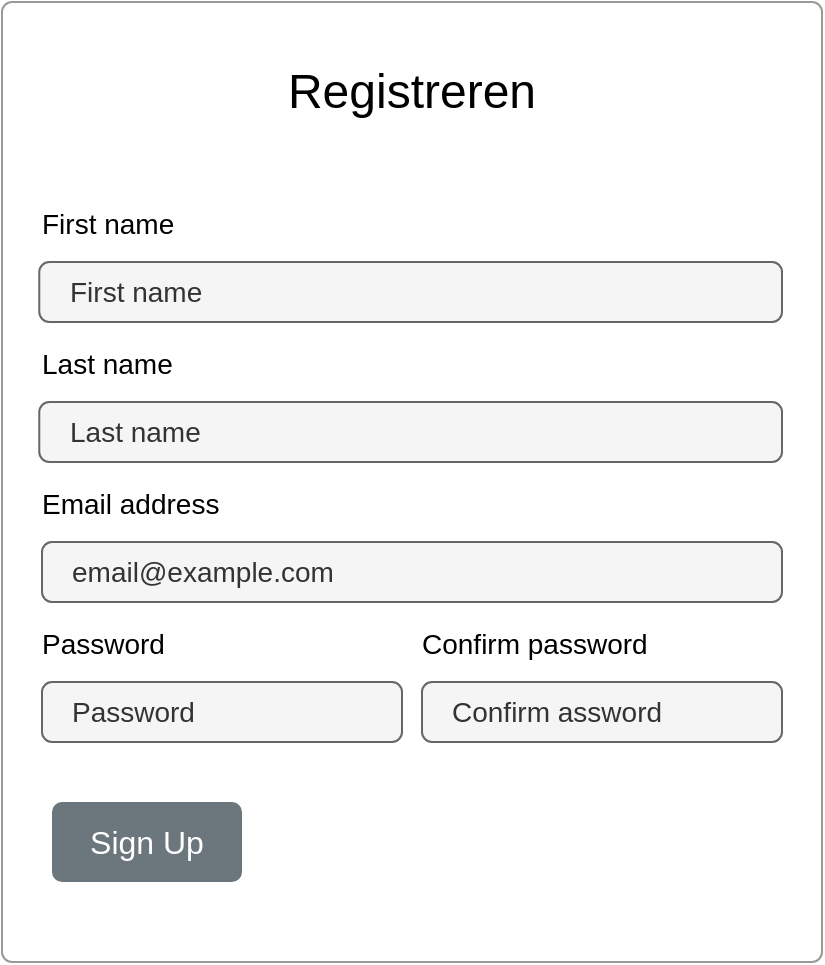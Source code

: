<mxfile version="15.4.1" type="github" pages="5">
  <diagram id="yf2nCXdOZgsfuE43VRPK" name="registreren">
    <mxGraphModel dx="1009" dy="626" grid="0" gridSize="10" guides="1" tooltips="1" connect="1" arrows="1" fold="1" page="1" pageScale="1" pageWidth="200" pageHeight="200" background="none" math="0" shadow="0">
      <root>
        <mxCell id="6iT8Z1Q4oTUnFoP1gFad-0" />
        <mxCell id="6iT8Z1Q4oTUnFoP1gFad-1" parent="6iT8Z1Q4oTUnFoP1gFad-0" />
        <mxCell id="6iT8Z1Q4oTUnFoP1gFad-70" value="" style="html=1;shadow=0;dashed=0;shape=mxgraph.bootstrap.rrect;rSize=5;fillColor=#ffffff;strokeColor=#999999;" parent="6iT8Z1Q4oTUnFoP1gFad-1" vertex="1">
          <mxGeometry x="295" y="60" width="410" height="480" as="geometry" />
        </mxCell>
        <mxCell id="6iT8Z1Q4oTUnFoP1gFad-71" value="Email address" style="fillColor=none;strokeColor=none;align=left;spacing=20;fontSize=14;" parent="6iT8Z1Q4oTUnFoP1gFad-70" vertex="1">
          <mxGeometry width="220" height="40" relative="1" as="geometry">
            <mxPoint y="230" as="offset" />
          </mxGeometry>
        </mxCell>
        <mxCell id="6iT8Z1Q4oTUnFoP1gFad-72" value="email@example.com" style="html=1;shadow=0;dashed=0;shape=mxgraph.bootstrap.rrect;rSize=5;fillColor=#f5f5f5;strokeColor=#666666;align=left;spacing=15;fontSize=14;fontColor=#333333;" parent="6iT8Z1Q4oTUnFoP1gFad-70" vertex="1">
          <mxGeometry width="370" height="30" relative="1" as="geometry">
            <mxPoint x="20" y="270" as="offset" />
          </mxGeometry>
        </mxCell>
        <mxCell id="6iT8Z1Q4oTUnFoP1gFad-73" value="Password" style="fillColor=none;strokeColor=none;align=left;spacing=20;fontSize=14;" parent="6iT8Z1Q4oTUnFoP1gFad-70" vertex="1">
          <mxGeometry width="220" height="40" relative="1" as="geometry">
            <mxPoint y="300" as="offset" />
          </mxGeometry>
        </mxCell>
        <mxCell id="6iT8Z1Q4oTUnFoP1gFad-74" value="Password" style="html=1;shadow=0;dashed=0;shape=mxgraph.bootstrap.rrect;rSize=5;fillColor=#f5f5f5;strokeColor=#666666;align=left;spacing=15;fontSize=14;fontColor=#333333;" parent="6iT8Z1Q4oTUnFoP1gFad-70" vertex="1">
          <mxGeometry width="180" height="30" relative="1" as="geometry">
            <mxPoint x="20" y="340" as="offset" />
          </mxGeometry>
        </mxCell>
        <mxCell id="6iT8Z1Q4oTUnFoP1gFad-79" value="First name" style="fillColor=none;strokeColor=none;align=left;spacing=20;fontSize=14;" parent="6iT8Z1Q4oTUnFoP1gFad-70" vertex="1">
          <mxGeometry y="90" width="410" height="40" as="geometry" />
        </mxCell>
        <mxCell id="6iT8Z1Q4oTUnFoP1gFad-80" value="First name" style="html=1;shadow=0;dashed=0;shape=mxgraph.bootstrap.rrect;rSize=5;fillColor=#f5f5f5;strokeColor=#666666;align=left;spacing=15;fontSize=14;fontColor=#333333;" parent="6iT8Z1Q4oTUnFoP1gFad-70" vertex="1">
          <mxGeometry x="18.64" y="130" width="371.36" height="30" as="geometry" />
        </mxCell>
        <mxCell id="6iT8Z1Q4oTUnFoP1gFad-81" value="Last name" style="fillColor=none;strokeColor=none;align=left;spacing=20;fontSize=14;" parent="6iT8Z1Q4oTUnFoP1gFad-70" vertex="1">
          <mxGeometry y="160" width="410" height="40" as="geometry" />
        </mxCell>
        <mxCell id="6iT8Z1Q4oTUnFoP1gFad-82" value="Last name" style="html=1;shadow=0;dashed=0;shape=mxgraph.bootstrap.rrect;rSize=5;fillColor=#f5f5f5;strokeColor=#666666;align=left;spacing=15;fontSize=14;fontColor=#333333;" parent="6iT8Z1Q4oTUnFoP1gFad-70" vertex="1">
          <mxGeometry x="18.64" y="200" width="371.36" height="30" as="geometry" />
        </mxCell>
        <mxCell id="6iT8Z1Q4oTUnFoP1gFad-96" value="Confirm password" style="fillColor=none;strokeColor=none;align=left;spacing=20;fontSize=14;" parent="6iT8Z1Q4oTUnFoP1gFad-70" vertex="1">
          <mxGeometry x="190" y="300" width="192.05" height="40" as="geometry" />
        </mxCell>
        <mxCell id="6iT8Z1Q4oTUnFoP1gFad-97" value="Confirm assword" style="html=1;shadow=0;dashed=0;shape=mxgraph.bootstrap.rrect;rSize=5;fillColor=#f5f5f5;strokeColor=#666666;align=left;spacing=15;fontSize=14;fontColor=#333333;" parent="6iT8Z1Q4oTUnFoP1gFad-70" vertex="1">
          <mxGeometry x="210" y="340" width="180" height="30" as="geometry" />
        </mxCell>
        <mxCell id="6iT8Z1Q4oTUnFoP1gFad-99" value="&lt;font style=&quot;font-size: 24px&quot;&gt;Registreren&lt;/font&gt;" style="text;html=1;strokeColor=none;fillColor=none;align=center;verticalAlign=middle;whiteSpace=wrap;rounded=0;" parent="6iT8Z1Q4oTUnFoP1gFad-70" vertex="1">
          <mxGeometry x="85" y="30" width="240" height="30" as="geometry" />
        </mxCell>
        <mxCell id="7eYXOLGoDQVvA2weS9_D-0" value="Sign Up" style="html=1;shadow=0;dashed=0;shape=mxgraph.bootstrap.rrect;rSize=5;strokeColor=none;strokeWidth=1;fillColor=#6C767D;fontColor=#FFFFFF;whiteSpace=wrap;align=center;verticalAlign=middle;spacingLeft=0;fontStyle=0;fontSize=16;spacing=5;" parent="6iT8Z1Q4oTUnFoP1gFad-70" vertex="1">
          <mxGeometry x="25" y="400" width="95" height="40" as="geometry" />
        </mxCell>
      </root>
    </mxGraphModel>
  </diagram>
  <diagram id="2X7Q7K5ZoZ5M9DGs3od9" name="De doelen">
    <mxGraphModel dx="1209" dy="626" grid="0" gridSize="10" guides="1" tooltips="1" connect="1" arrows="1" fold="1" page="1" pageScale="1" pageWidth="200" pageHeight="200" math="0" shadow="0">
      <root>
        <mxCell id="7KY76TpivMg1tHrAV7CA-0" />
        <mxCell id="7KY76TpivMg1tHrAV7CA-1" parent="7KY76TpivMg1tHrAV7CA-0" />
        <mxCell id="rmOdgR5SzK75k0D113VH-0" value="&lt;b&gt;&lt;font style=&quot;font-size: 20px&quot;&gt;De doel title&lt;/font&gt;&lt;/b&gt;&lt;br&gt;&lt;br&gt;&lt;b&gt;De doel omschrijving:&lt;/b&gt;&lt;br&gt;This is a wider card with supporting text below as a natural lead-in to additional content. This content is a little bit longer." style="html=1;shadow=0;dashed=0;shape=mxgraph.bootstrap.rrect;rSize=5;strokeColor=#DFDFDF;html=1;whiteSpace=wrap;fillColor=#ffffff;fontColor=#000000;verticalAlign=top;align=left;spacing=20;spacingBottom=0;fontSize=14;spacingTop=160;" parent="7KY76TpivMg1tHrAV7CA-1" vertex="1">
          <mxGeometry width="260" height="370" relative="1" as="geometry">
            <mxPoint x="80" y="190" as="offset" />
          </mxGeometry>
        </mxCell>
        <mxCell id="rmOdgR5SzK75k0D113VH-1" value="Image" style="html=1;shadow=0;dashed=0;shape=mxgraph.bootstrap.topButton;rSize=5;perimeter=none;whiteSpace=wrap;fillColor=#868E96;strokeColor=#DFDFDF;fontColor=#DEE2E6;resizeWidth=1;fontSize=18;" parent="rmOdgR5SzK75k0D113VH-0" vertex="1">
          <mxGeometry width="260" height="160" relative="1" as="geometry" />
        </mxCell>
        <mxCell id="rmOdgR5SzK75k0D113VH-17" value="Meer informatie" style="html=1;shadow=0;dashed=0;shape=mxgraph.bootstrap.rrect;rSize=5;strokeColor=none;strokeWidth=1;fillColor=#6C767D;fontColor=#FFFFFF;whiteSpace=wrap;align=center;verticalAlign=middle;spacingLeft=0;fontStyle=0;fontSize=16;spacing=5;" parent="rmOdgR5SzK75k0D113VH-0" vertex="1">
          <mxGeometry x="20" y="318" width="120" height="40" as="geometry" />
        </mxCell>
        <mxCell id="rmOdgR5SzK75k0D113VH-3" value="&lt;b&gt;&lt;font style=&quot;font-size: 20px&quot;&gt;De tweede doel title&lt;/font&gt;&lt;/b&gt;&lt;br&gt;&lt;br&gt;&lt;b&gt;De doel omschrijving:&lt;/b&gt;&lt;br&gt;&lt;span&gt;This is a wider card with supporting text below as a natural lead-in to additional content. This content is a little bit longer&lt;/span&gt;" style="html=1;shadow=0;dashed=0;shape=mxgraph.bootstrap.rrect;rSize=5;strokeColor=#DFDFDF;html=1;whiteSpace=wrap;fillColor=#ffffff;fontColor=#000000;verticalAlign=top;align=left;spacing=20;spacingBottom=0;fontSize=14;spacingTop=160;" parent="7KY76TpivMg1tHrAV7CA-1" vertex="1">
          <mxGeometry x="360" y="190" width="260" height="370" as="geometry" />
        </mxCell>
        <mxCell id="rmOdgR5SzK75k0D113VH-4" value="Image" style="html=1;shadow=0;dashed=0;shape=mxgraph.bootstrap.topButton;rSize=5;perimeter=none;whiteSpace=wrap;fillColor=#868E96;strokeColor=#DFDFDF;fontColor=#DEE2E6;resizeWidth=1;fontSize=18;" parent="rmOdgR5SzK75k0D113VH-3" vertex="1">
          <mxGeometry width="260" height="160" relative="1" as="geometry" />
        </mxCell>
        <mxCell id="rmOdgR5SzK75k0D113VH-19" value="Meer informatie" style="html=1;shadow=0;dashed=0;shape=mxgraph.bootstrap.rrect;rSize=5;strokeColor=none;strokeWidth=1;fillColor=#6C767D;fontColor=#FFFFFF;whiteSpace=wrap;align=center;verticalAlign=middle;spacingLeft=0;fontStyle=0;fontSize=16;spacing=5;" parent="rmOdgR5SzK75k0D113VH-3" vertex="1">
          <mxGeometry x="20" y="318" width="120" height="40" as="geometry" />
        </mxCell>
        <mxCell id="rmOdgR5SzK75k0D113VH-6" value="&lt;b&gt;&lt;font style=&quot;font-size: 20px&quot;&gt;De diede doel title&lt;/font&gt;&lt;/b&gt;&lt;br&gt;&lt;br&gt;&lt;b&gt;De doel omschrijving:&lt;/b&gt;&lt;br&gt;&lt;span&gt;This is a wider card with supporting text below as a natural lead-in to additional content. This content is a little bit longer&lt;/span&gt;" style="html=1;shadow=0;dashed=0;shape=mxgraph.bootstrap.rrect;rSize=5;strokeColor=#DFDFDF;html=1;whiteSpace=wrap;fillColor=#ffffff;fontColor=#000000;verticalAlign=top;align=left;spacing=20;spacingBottom=0;fontSize=14;spacingTop=160;" parent="7KY76TpivMg1tHrAV7CA-1" vertex="1">
          <mxGeometry x="640" y="190" width="260" height="370" as="geometry" />
        </mxCell>
        <mxCell id="rmOdgR5SzK75k0D113VH-7" value="Image" style="html=1;shadow=0;dashed=0;shape=mxgraph.bootstrap.topButton;rSize=5;perimeter=none;whiteSpace=wrap;fillColor=#868E96;strokeColor=#DFDFDF;fontColor=#DEE2E6;resizeWidth=1;fontSize=18;" parent="rmOdgR5SzK75k0D113VH-6" vertex="1">
          <mxGeometry width="260" height="160" relative="1" as="geometry" />
        </mxCell>
        <mxCell id="rmOdgR5SzK75k0D113VH-18" value="Meer informatie" style="html=1;shadow=0;dashed=0;shape=mxgraph.bootstrap.rrect;rSize=5;strokeColor=none;strokeWidth=1;fillColor=#6C767D;fontColor=#FFFFFF;whiteSpace=wrap;align=center;verticalAlign=middle;spacingLeft=0;fontStyle=0;fontSize=16;spacing=5;" parent="rmOdgR5SzK75k0D113VH-6" vertex="1">
          <mxGeometry x="20" y="318" width="120" height="40" as="geometry" />
        </mxCell>
        <mxCell id="rmOdgR5SzK75k0D113VH-12" value="&lt;blockquote style=&quot;margin: 0 0 0 40px ; border: none ; padding: 0px&quot;&gt;&lt;blockquote style=&quot;margin: 0 0 0 40px ; border: none ; padding: 0px&quot;&gt;&lt;blockquote style=&quot;margin: 0 0 0 40px ; border: none ; padding: 0px&quot;&gt;&lt;/blockquote&gt;&lt;/blockquote&gt;&lt;/blockquote&gt;&lt;blockquote style=&quot;margin: 0 0 0 40px ; border: none ; padding: 0px&quot;&gt;&lt;blockquote style=&quot;margin: 0 0 0 40px ; border: none ; padding: 0px&quot;&gt;&lt;blockquote style=&quot;margin: 0 0 0 40px ; border: none ; padding: 0px&quot;&gt;&lt;b&gt;&lt;font style=&quot;font-size: 20px&quot;&gt;De doel title&lt;/font&gt;&lt;/b&gt;&lt;/blockquote&gt;&lt;blockquote style=&quot;margin: 0 0 0 40px ; border: none ; padding: 0px&quot;&gt;&lt;b&gt;&lt;font style=&quot;font-size: 20px&quot;&gt;&lt;br&gt;&lt;/font&gt;&lt;/b&gt;&lt;/blockquote&gt;&lt;/blockquote&gt;&lt;/blockquote&gt;&lt;blockquote style=&quot;margin: 0 0 0 40px ; border: none ; padding: 0px&quot;&gt;&lt;blockquote style=&quot;margin: 0 0 0 40px ; border: none ; padding: 0px&quot;&gt;&lt;blockquote style=&quot;margin: 0 0 0 40px ; border: none ; padding: 0px&quot;&gt;This is a wider card with supporting text below as a natural lead-in to additional content. This content is a little bit longer.&lt;span&gt;This is a wider card with supporting text below as a natural lead-in to additional content. This content is a little bit longer&lt;/span&gt;&lt;/blockquote&gt;&lt;/blockquote&gt;&lt;/blockquote&gt;&lt;br&gt;&lt;blockquote style=&quot;margin: 0 0 0 40px ; border: none ; padding: 0px&quot;&gt;&lt;blockquote style=&quot;margin: 0 0 0 40px ; border: none ; padding: 0px&quot;&gt;&lt;blockquote style=&quot;margin: 0 0 0 40px ; border: none ; padding: 0px&quot;&gt;&lt;br&gt;&lt;/blockquote&gt;&lt;/blockquote&gt;&lt;/blockquote&gt;" style="html=1;shadow=0;dashed=0;shape=mxgraph.bootstrap.rrect;rSize=5;strokeColor=#DFDFDF;html=1;whiteSpace=wrap;fillColor=#ffffff;fontColor=#000000;verticalAlign=top;align=left;spacing=20;fontSize=14;spacingLeft=170;" parent="7KY76TpivMg1tHrAV7CA-1" vertex="1">
          <mxGeometry x="80" y="620" width="820" height="240" as="geometry" />
        </mxCell>
        <mxCell id="rmOdgR5SzK75k0D113VH-13" value="Image" style="html=1;shadow=0;dashed=0;shape=mxgraph.bootstrap.leftButton;rSize=5;perimeter=none;whiteSpace=wrap;fillColor=#868E96;strokeColor=#DFDFDF;fontColor=#DEE2E6;resizeWidth=1;fontSize=18;" parent="rmOdgR5SzK75k0D113VH-12" vertex="1">
          <mxGeometry width="260" height="240" relative="1" as="geometry" />
        </mxCell>
        <mxCell id="rmOdgR5SzK75k0D113VH-20" value="Doneren" style="html=1;shadow=0;dashed=0;shape=mxgraph.bootstrap.rrect;rSize=5;strokeColor=none;strokeWidth=1;fillColor=#6C767D;fontColor=#FFFFFF;whiteSpace=wrap;align=center;verticalAlign=middle;spacingLeft=0;fontStyle=0;fontSize=16;spacing=5;" parent="rmOdgR5SzK75k0D113VH-12" vertex="1">
          <mxGeometry x="310" y="170" width="120" height="40" as="geometry" />
        </mxCell>
        <mxCell id="rmOdgR5SzK75k0D113VH-16" value="" style="shape=callout;whiteSpace=wrap;html=1;perimeter=calloutPerimeter;fillColor=#868E96;direction=west;strokeWidth=0;" parent="7KY76TpivMg1tHrAV7CA-1" vertex="1">
          <mxGeometry x="80" y="590" width="120" height="30" as="geometry" />
        </mxCell>
        <mxCell id="nf3RJQExo9BMXeQiLyOZ-0" value="De doelen" style="text;html=1;strokeColor=none;fillColor=none;align=center;verticalAlign=middle;whiteSpace=wrap;fontSize=24;fontColor=#000000;fontStyle=1;" parent="7KY76TpivMg1tHrAV7CA-1" vertex="1">
          <mxGeometry x="290" y="80" width="390" height="30" as="geometry" />
        </mxCell>
      </root>
    </mxGraphModel>
  </diagram>
  <diagram id="uLbdRxttjFYDlWnbyqFi" name="Mijn Doel">
    <mxGraphModel dx="1209" dy="426" grid="0" gridSize="10" guides="1" tooltips="1" connect="1" arrows="1" fold="1" page="1" pageScale="1" pageWidth="200" pageHeight="200" math="0" shadow="0">
      <root>
        <mxCell id="SPWNS-7_nUfaJhEqZOsH-0" />
        <mxCell id="SPWNS-7_nUfaJhEqZOsH-1" parent="SPWNS-7_nUfaJhEqZOsH-0" />
        <mxCell id="g_YcIgxfXhsvRTzYAzAu-16" value="" style="whiteSpace=wrap;html=1;aspect=fixed;strokeWidth=1;" parent="SPWNS-7_nUfaJhEqZOsH-1" vertex="1">
          <mxGeometry x="69" y="280" width="861" height="861" as="geometry" />
        </mxCell>
        <mxCell id="NyiCyyQv2j1oU7FseQdg-0" value="&lt;font style=&quot;font-size: 24px&quot;&gt;Mijn Doel&lt;/font&gt;" style="text;html=1;strokeColor=#C7C7C7;fillColor=#f5f5f5;align=center;verticalAlign=middle;whiteSpace=wrap;fontColor=#333333;" parent="SPWNS-7_nUfaJhEqZOsH-1" vertex="1">
          <mxGeometry x="70" y="280" width="860" height="70" as="geometry" />
        </mxCell>
        <mxCell id="fWUvCjiDwDWlEO_WtKzM-0" value="Doel deze maand" style="text;html=1;strokeColor=none;fillColor=none;align=center;verticalAlign=middle;whiteSpace=wrap;rounded=0;fontSize=20;fontColor=#B3B3B3;" parent="SPWNS-7_nUfaJhEqZOsH-1" vertex="1">
          <mxGeometry x="200" y="675" width="175" height="30" as="geometry" />
        </mxCell>
        <mxCell id="u_agPC3L7lDDyvOewHii-0" value="&lt;span style=&quot;color: rgb(32 , 33 , 36) ; font-family: &amp;#34;google sans&amp;#34; , &amp;#34;arial&amp;#34; , sans-serif ; background-color: rgb(255 , 255 , 255)&quot;&gt;&lt;font style=&quot;font-size: 22px&quot;&gt;€&lt;/font&gt;&lt;/span&gt;" style="rounded=1;whiteSpace=wrap;html=1;fontSize=24;fontColor=#000000;strokeColor=#C7C7C7;strokeWidth=1;fillColor=#FAFAFA;align=center;" parent="SPWNS-7_nUfaJhEqZOsH-1" vertex="1">
          <mxGeometry x="500" y="675" width="90" height="30" as="geometry" />
        </mxCell>
        <mxCell id="u_agPC3L7lDDyvOewHii-1" value="&lt;font style=&quot;font-size: 19px&quot;&gt;Eerste doel procentage&lt;/font&gt;" style="text;html=1;strokeColor=none;fillColor=none;align=left;verticalAlign=middle;whiteSpace=wrap;rounded=0;fontSize=24;fontColor=#000000;" parent="SPWNS-7_nUfaJhEqZOsH-1" vertex="1">
          <mxGeometry x="210" y="820" width="210" height="30" as="geometry" />
        </mxCell>
        <mxCell id="5pyUGnsuvzqSy_cvo60S-0" value="&lt;span style=&quot;color: rgb(32 , 33 , 36) ; font-family: &amp;#34;google sans&amp;#34; , &amp;#34;arial&amp;#34; , sans-serif ; background-color: rgb(255 , 255 , 255)&quot;&gt;&lt;font style=&quot;font-size: 22px&quot;&gt;%&lt;/font&gt;&lt;/span&gt;" style="rounded=1;whiteSpace=wrap;html=1;fontSize=24;fontColor=#000000;strokeColor=#C7C7C7;strokeWidth=1;fillColor=#FAFAFA;align=center;" parent="SPWNS-7_nUfaJhEqZOsH-1" vertex="1">
          <mxGeometry x="490" y="820" width="90" height="30" as="geometry" />
        </mxCell>
        <mxCell id="5pyUGnsuvzqSy_cvo60S-1" value="&lt;font style=&quot;font-size: 19px&quot;&gt;Tweede doel procentage&lt;/font&gt;" style="text;html=1;strokeColor=none;fillColor=none;align=left;verticalAlign=middle;whiteSpace=wrap;rounded=0;fontSize=24;fontColor=#000000;" parent="SPWNS-7_nUfaJhEqZOsH-1" vertex="1">
          <mxGeometry x="210" y="870" width="220" height="30" as="geometry" />
        </mxCell>
        <mxCell id="5pyUGnsuvzqSy_cvo60S-2" value="&lt;font style=&quot;font-size: 19px&quot;&gt;Eerste doel procentage&lt;/font&gt;" style="text;html=1;strokeColor=none;fillColor=none;align=left;verticalAlign=middle;whiteSpace=wrap;rounded=0;fontSize=24;fontColor=#000000;" parent="SPWNS-7_nUfaJhEqZOsH-1" vertex="1">
          <mxGeometry x="210" y="920" width="210" height="30" as="geometry" />
        </mxCell>
        <mxCell id="5pyUGnsuvzqSy_cvo60S-3" value="&lt;font color=&quot;#202124&quot; face=&quot;google sans, arial, sans-serif&quot;&gt;&lt;span style=&quot;font-size: 22px ; background-color: rgb(255 , 255 , 255)&quot;&gt;%&lt;/span&gt;&lt;/font&gt;" style="rounded=1;whiteSpace=wrap;html=1;fontSize=24;fontColor=#000000;strokeColor=#C7C7C7;strokeWidth=1;fillColor=#FAFAFA;align=center;" parent="SPWNS-7_nUfaJhEqZOsH-1" vertex="1">
          <mxGeometry x="490" y="870" width="90" height="30" as="geometry" />
        </mxCell>
        <mxCell id="5pyUGnsuvzqSy_cvo60S-4" value="&lt;font color=&quot;#202124&quot; face=&quot;google sans, arial, sans-serif&quot;&gt;&lt;span style=&quot;font-size: 22px ; background-color: rgb(255 , 255 , 255)&quot;&gt;%&lt;/span&gt;&lt;/font&gt;" style="rounded=1;whiteSpace=wrap;html=1;fontSize=24;fontColor=#000000;strokeColor=#C7C7C7;strokeWidth=1;fillColor=#FAFAFA;align=center;" parent="SPWNS-7_nUfaJhEqZOsH-1" vertex="1">
          <mxGeometry x="490" y="920" width="90" height="30" as="geometry" />
        </mxCell>
        <mxCell id="5pyUGnsuvzqSy_cvo60S-9" value="" style="dashed=0;verticalLabelPosition=bottom;verticalAlign=top;align=center;shape=mxgraph.gmdl.sliderDiscreteDots;barPos=0;bright=1;strokeColor=#0F9D58;opacity=100;strokeWidth=2;fillColor=#0F9D58;handleSize=10;shadow=0;fontSize=12;fontColor=#ffffff;" parent="SPWNS-7_nUfaJhEqZOsH-1" vertex="1">
          <mxGeometry x="465" y="740" width="200" height="45" as="geometry" />
        </mxCell>
        <mxCell id="5pyUGnsuvzqSy_cvo60S-10" value="" style="dashed=0;verticalLabelPosition=bottom;verticalAlign=top;align=center;shape=mxgraph.gmdl.sliderDiscrete;barPos=40.17;strokeColor=#BEBEBE;opacity=100;strokeWidth=2;fillColor=#BEBEBE;handleSize=10;shadow=0;fontSize=12;fontColor=#ffffff;" parent="SPWNS-7_nUfaJhEqZOsH-1" vertex="1">
          <mxGeometry x="465" y="740" width="200" height="45" as="geometry" />
        </mxCell>
        <mxCell id="5pyUGnsuvzqSy_cvo60S-11" value="" style="dashed=0;verticalLabelPosition=bottom;verticalAlign=top;align=center;shape=mxgraph.gmdl.sliderDiscrete;barPos=59.72;strokeColor=#BEBEBE;opacity=100;strokeWidth=2;fillColor=#BEBEBE;handleSize=10;shadow=0;fontSize=12;fontColor=#ffffff;" parent="SPWNS-7_nUfaJhEqZOsH-1" vertex="1">
          <mxGeometry x="465" y="740" width="200" height="45" as="geometry" />
        </mxCell>
        <mxCell id="5pyUGnsuvzqSy_cvo60S-40" value="Hier kunt u uw abonnement kiezen en uw bedrag toevoegen" style="text;html=1;strokeColor=none;fillColor=none;align=center;verticalAlign=middle;whiteSpace=wrap;rounded=0;fontSize=24;fontColor=#000000;" parent="SPWNS-7_nUfaJhEqZOsH-1" vertex="1">
          <mxGeometry x="200" y="410" width="650" height="30" as="geometry" />
        </mxCell>
        <mxCell id="5pyUGnsuvzqSy_cvo60S-34" value="" style="dashed=0;labelPosition=right;align=left;shape=mxgraph.gmdl.radiobutton;strokeColor=#676767;fillColor=#676767;strokeWidth=2;aspect=fixed;sketch=0;fontSize=24;fontColor=#000000;html=0;" parent="SPWNS-7_nUfaJhEqZOsH-1" vertex="1">
          <mxGeometry x="210" y="507" width="16" height="16" as="geometry" />
        </mxCell>
        <mxCell id="5pyUGnsuvzqSy_cvo60S-35" value="&lt;span style=&quot;font-size: 20px ; font-weight: 700&quot;&gt;Maandelijks&lt;/span&gt;" style="text;html=1;strokeColor=none;fillColor=none;align=center;verticalAlign=middle;whiteSpace=wrap;rounded=0;fontSize=24;fontColor=#000000;" parent="SPWNS-7_nUfaJhEqZOsH-1" vertex="1">
          <mxGeometry x="270" y="500" width="60" height="30" as="geometry" />
        </mxCell>
        <mxCell id="5pyUGnsuvzqSy_cvo60S-36" value="" style="dashed=0;labelPosition=right;align=left;shape=mxgraph.gmdl.radiobutton;strokeColor=#666666;fillColor=none;strokeWidth=2;aspect=fixed;sketch=0;fontSize=24;fontColor=#000000;html=0;" parent="SPWNS-7_nUfaJhEqZOsH-1" vertex="1">
          <mxGeometry x="210" y="467" width="16" height="16" as="geometry" />
        </mxCell>
        <mxCell id="5pyUGnsuvzqSy_cvo60S-37" value="&lt;span style=&quot;font-size: 20px ; font-weight: 700&quot;&gt;Eenmalig&lt;/span&gt;" style="text;html=1;strokeColor=none;fillColor=none;align=center;verticalAlign=middle;whiteSpace=wrap;rounded=0;fontSize=24;fontColor=#000000;" parent="SPWNS-7_nUfaJhEqZOsH-1" vertex="1">
          <mxGeometry x="260" y="460" width="60" height="30" as="geometry" />
        </mxCell>
        <mxCell id="5pyUGnsuvzqSy_cvo60S-38" value="" style="dashed=0;labelPosition=right;align=left;shape=mxgraph.gmdl.radiobutton;strokeColor=#666666;fillColor=none;strokeWidth=2;aspect=fixed;sketch=0;fontSize=24;fontColor=#000000;html=0;" parent="SPWNS-7_nUfaJhEqZOsH-1" vertex="1">
          <mxGeometry x="210" y="547" width="16" height="16" as="geometry" />
        </mxCell>
        <mxCell id="5pyUGnsuvzqSy_cvo60S-39" value="&lt;span style=&quot;font-size: 20px ; font-weight: 700&quot;&gt;jaarlijks&lt;/span&gt;" style="text;html=1;strokeColor=none;fillColor=none;align=center;verticalAlign=middle;whiteSpace=wrap;rounded=0;fontSize=24;fontColor=#000000;" parent="SPWNS-7_nUfaJhEqZOsH-1" vertex="1">
          <mxGeometry x="250" y="535" width="60" height="30" as="geometry" />
        </mxCell>
        <mxCell id="5pyUGnsuvzqSy_cvo60S-41" value="Uw doner" style="text;html=1;strokeColor=#36393d;fillColor=#eeeeee;align=center;verticalAlign=middle;whiteSpace=wrap;rounded=0;fontSize=20;fontStyle=1" parent="SPWNS-7_nUfaJhEqZOsH-1" vertex="1">
          <mxGeometry x="212.5" y="590" width="117.5" height="30" as="geometry" />
        </mxCell>
        <mxCell id="5pyUGnsuvzqSy_cvo60S-43" value="&lt;span style=&quot;color: rgb(32 , 33 , 36) ; font-family: &amp;#34;google sans&amp;#34; , &amp;#34;arial&amp;#34; , sans-serif ; background-color: rgb(255 , 255 , 255)&quot;&gt;&lt;font style=&quot;font-size: 22px&quot;&gt;€&lt;/font&gt;&lt;/span&gt;" style="rounded=1;whiteSpace=wrap;html=1;fontSize=24;fontColor=#000000;strokeColor=#C7C7C7;strokeWidth=1;fillColor=#FAFAFA;align=center;" parent="SPWNS-7_nUfaJhEqZOsH-1" vertex="1">
          <mxGeometry x="500" y="590" width="90" height="30" as="geometry" />
        </mxCell>
      </root>
    </mxGraphModel>
  </diagram>
  <diagram name="Deze maand Doel" id="8EOUFy8RrsQdZ3YL44MI">
    <mxGraphModel dx="1209" dy="226" grid="0" gridSize="10" guides="1" tooltips="1" connect="1" arrows="1" fold="1" page="1" pageScale="1" pageWidth="200" pageHeight="200" math="0" shadow="0">
      <root>
        <mxCell id="Uq3wledTf6qzuS-BR3Yf-0" />
        <mxCell id="Uq3wledTf6qzuS-BR3Yf-1" parent="Uq3wledTf6qzuS-BR3Yf-0" />
        <mxCell id="Uq3wledTf6qzuS-BR3Yf-2" value="" style="whiteSpace=wrap;html=1;aspect=fixed;strokeWidth=1;" parent="Uq3wledTf6qzuS-BR3Yf-1" vertex="1">
          <mxGeometry x="69" y="550" width="861" height="861" as="geometry" />
        </mxCell>
        <mxCell id="Uq3wledTf6qzuS-BR3Yf-3" value="&lt;font style=&quot;font-size: 24px&quot;&gt;Deze maand Doel&lt;/font&gt;" style="text;html=1;strokeColor=#C7C7C7;fillColor=#f5f5f5;align=center;verticalAlign=middle;whiteSpace=wrap;fontColor=#333333;" parent="Uq3wledTf6qzuS-BR3Yf-1" vertex="1">
          <mxGeometry x="69" y="550" width="860" height="70" as="geometry" />
        </mxCell>
        <mxCell id="Uq3wledTf6qzuS-BR3Yf-4" value="Doel deze maand" style="text;html=1;strokeColor=none;fillColor=none;align=center;verticalAlign=middle;whiteSpace=wrap;rounded=0;fontSize=20;fontColor=#B3B3B3;" parent="Uq3wledTf6qzuS-BR3Yf-1" vertex="1">
          <mxGeometry x="200" y="675" width="175" height="30" as="geometry" />
        </mxCell>
        <mxCell id="Uq3wledTf6qzuS-BR3Yf-5" value="&lt;span style=&quot;color: rgb(32 , 33 , 36) ; font-family: &amp;#34;google sans&amp;#34; , &amp;#34;arial&amp;#34; , sans-serif ; background-color: rgb(255 , 255 , 255)&quot;&gt;&lt;font style=&quot;font-size: 22px&quot;&gt;€&lt;/font&gt;&lt;/span&gt;" style="rounded=1;whiteSpace=wrap;html=1;fontSize=24;fontColor=#000000;strokeColor=#C7C7C7;strokeWidth=1;fillColor=#FAFAFA;align=center;" parent="Uq3wledTf6qzuS-BR3Yf-1" vertex="1">
          <mxGeometry x="500" y="675" width="90" height="30" as="geometry" />
        </mxCell>
        <mxCell id="Uq3wledTf6qzuS-BR3Yf-6" value="&lt;font style=&quot;font-size: 19px&quot;&gt;Eerste doel procentage&lt;/font&gt;" style="text;html=1;strokeColor=none;fillColor=none;align=left;verticalAlign=middle;whiteSpace=wrap;rounded=0;fontSize=24;fontColor=#000000;" parent="Uq3wledTf6qzuS-BR3Yf-1" vertex="1">
          <mxGeometry x="210" y="820" width="210" height="30" as="geometry" />
        </mxCell>
        <mxCell id="Uq3wledTf6qzuS-BR3Yf-7" value="&lt;span style=&quot;color: rgb(32 , 33 , 36) ; font-family: &amp;#34;google sans&amp;#34; , &amp;#34;arial&amp;#34; , sans-serif ; background-color: rgb(255 , 255 , 255)&quot;&gt;&lt;font style=&quot;font-size: 22px&quot;&gt;%&lt;/font&gt;&lt;/span&gt;" style="rounded=1;whiteSpace=wrap;html=1;fontSize=24;fontColor=#000000;strokeColor=#C7C7C7;strokeWidth=1;fillColor=#FAFAFA;align=center;" parent="Uq3wledTf6qzuS-BR3Yf-1" vertex="1">
          <mxGeometry x="490" y="820" width="90" height="30" as="geometry" />
        </mxCell>
        <mxCell id="Uq3wledTf6qzuS-BR3Yf-8" value="&lt;font style=&quot;font-size: 19px&quot;&gt;Tweede doel procentage&lt;/font&gt;" style="text;html=1;strokeColor=none;fillColor=none;align=left;verticalAlign=middle;whiteSpace=wrap;rounded=0;fontSize=24;fontColor=#000000;" parent="Uq3wledTf6qzuS-BR3Yf-1" vertex="1">
          <mxGeometry x="210" y="870" width="220" height="30" as="geometry" />
        </mxCell>
        <mxCell id="Uq3wledTf6qzuS-BR3Yf-9" value="&lt;font style=&quot;font-size: 19px&quot;&gt;Eerste doel procentage&lt;/font&gt;" style="text;html=1;strokeColor=none;fillColor=none;align=left;verticalAlign=middle;whiteSpace=wrap;rounded=0;fontSize=24;fontColor=#000000;" parent="Uq3wledTf6qzuS-BR3Yf-1" vertex="1">
          <mxGeometry x="210" y="920" width="210" height="30" as="geometry" />
        </mxCell>
        <mxCell id="Uq3wledTf6qzuS-BR3Yf-10" value="&lt;font color=&quot;#202124&quot; face=&quot;google sans, arial, sans-serif&quot;&gt;&lt;span style=&quot;font-size: 22px ; background-color: rgb(255 , 255 , 255)&quot;&gt;%&lt;/span&gt;&lt;/font&gt;" style="rounded=1;whiteSpace=wrap;html=1;fontSize=24;fontColor=#000000;strokeColor=#C7C7C7;strokeWidth=1;fillColor=#FAFAFA;align=center;" parent="Uq3wledTf6qzuS-BR3Yf-1" vertex="1">
          <mxGeometry x="490" y="870" width="90" height="30" as="geometry" />
        </mxCell>
        <mxCell id="Uq3wledTf6qzuS-BR3Yf-11" value="&lt;font color=&quot;#202124&quot; face=&quot;google sans, arial, sans-serif&quot;&gt;&lt;span style=&quot;font-size: 22px ; background-color: rgb(255 , 255 , 255)&quot;&gt;%&lt;/span&gt;&lt;/font&gt;" style="rounded=1;whiteSpace=wrap;html=1;fontSize=24;fontColor=#000000;strokeColor=#C7C7C7;strokeWidth=1;fillColor=#FAFAFA;align=center;" parent="Uq3wledTf6qzuS-BR3Yf-1" vertex="1">
          <mxGeometry x="490" y="920" width="90" height="30" as="geometry" />
        </mxCell>
        <mxCell id="Uq3wledTf6qzuS-BR3Yf-12" value="" style="dashed=0;verticalLabelPosition=bottom;verticalAlign=top;align=center;shape=mxgraph.gmdl.sliderDiscreteDots;barPos=0;bright=1;strokeColor=#0F9D58;opacity=100;strokeWidth=2;fillColor=#0F9D58;handleSize=10;shadow=0;fontSize=12;fontColor=#ffffff;" parent="Uq3wledTf6qzuS-BR3Yf-1" vertex="1">
          <mxGeometry x="465" y="740" width="200" height="45" as="geometry" />
        </mxCell>
        <mxCell id="Uq3wledTf6qzuS-BR3Yf-13" value="" style="dashed=0;verticalLabelPosition=bottom;verticalAlign=top;align=center;shape=mxgraph.gmdl.sliderDiscrete;barPos=40.17;strokeColor=#BEBEBE;opacity=100;strokeWidth=2;fillColor=#BEBEBE;handleSize=10;shadow=0;fontSize=12;fontColor=#ffffff;" parent="Uq3wledTf6qzuS-BR3Yf-1" vertex="1">
          <mxGeometry x="465" y="740" width="200" height="45" as="geometry" />
        </mxCell>
        <mxCell id="Uq3wledTf6qzuS-BR3Yf-14" value="" style="dashed=0;verticalLabelPosition=bottom;verticalAlign=top;align=center;shape=mxgraph.gmdl.sliderDiscrete;barPos=59.72;strokeColor=#BEBEBE;opacity=100;strokeWidth=2;fillColor=#BEBEBE;handleSize=10;shadow=0;fontSize=12;fontColor=#ffffff;" parent="Uq3wledTf6qzuS-BR3Yf-1" vertex="1">
          <mxGeometry x="470" y="740" width="195" height="45" as="geometry" />
        </mxCell>
        <mxCell id="s7uAJigYQt7iXPXl37Fl-1" value="Vorige maand donren bedrag:" style="text;html=1;strokeColor=none;fillColor=none;align=center;verticalAlign=middle;whiteSpace=wrap;rounded=0;fontSize=20;fontColor=#B3B3B3;" vertex="1" parent="Uq3wledTf6qzuS-BR3Yf-1">
          <mxGeometry x="200" y="1040" width="290" height="30" as="geometry" />
        </mxCell>
        <mxCell id="QZt9OptnH0Kl_tnd0EFL-0" value="&lt;span style=&quot;color: rgb(32 , 33 , 36) ; font-family: &amp;#34;google sans&amp;#34; , &amp;#34;arial&amp;#34; , sans-serif ; font-size: 22px ; background-color: rgb(255 , 255 , 255)&quot;&gt;€&lt;/span&gt;&lt;font style=&quot;font-size: 22px&quot;&gt;1,500&lt;/font&gt;" style="text;html=1;strokeColor=none;fillColor=none;align=center;verticalAlign=middle;whiteSpace=wrap;rounded=0;" vertex="1" parent="Uq3wledTf6qzuS-BR3Yf-1">
          <mxGeometry x="590" y="1040" width="60" height="30" as="geometry" />
        </mxCell>
      </root>
    </mxGraphModel>
  </diagram>
  <diagram id="bH6HPtyOKfNth4CWuhEE" name="Diagram">
    <mxGraphModel dx="1209" dy="626" grid="1" gridSize="10" guides="1" tooltips="1" connect="1" arrows="1" fold="1" page="1" pageScale="1" pageWidth="850" pageHeight="1100" math="0" shadow="0">
      <root>
        <mxCell id="0" />
        <mxCell id="1" parent="0" />
        <mxCell id="EuOyLQBPjb0FRXOPKydf-4" value="User" style="shape=table;startSize=30;container=1;collapsible=1;childLayout=tableLayout;fixedRows=1;rowLines=0;fontStyle=1;align=center;resizeLast=1;fillColor=#21C0A5;strokeColor=#006658;fontColor=#FFFFFF;" parent="1" vertex="1">
          <mxGeometry x="80" y="120" width="200" height="200" as="geometry" />
        </mxCell>
        <mxCell id="EuOyLQBPjb0FRXOPKydf-5" value="" style="shape=partialRectangle;collapsible=0;dropTarget=0;pointerEvents=0;fillColor=none;top=0;left=0;bottom=1;right=0;points=[[0,0.5],[1,0.5]];portConstraint=eastwest;strokeColor=#006658;fontColor=#5C5C5C;" parent="EuOyLQBPjb0FRXOPKydf-4" vertex="1">
          <mxGeometry y="30" width="200" height="30" as="geometry" />
        </mxCell>
        <mxCell id="EuOyLQBPjb0FRXOPKydf-6" value="PK" style="shape=partialRectangle;connectable=0;fillColor=none;top=0;left=0;bottom=0;right=0;fontStyle=1;overflow=hidden;strokeColor=#006658;fontColor=#FF0000;" parent="EuOyLQBPjb0FRXOPKydf-5" vertex="1">
          <mxGeometry width="30" height="30" as="geometry">
            <mxRectangle width="30" height="30" as="alternateBounds" />
          </mxGeometry>
        </mxCell>
        <mxCell id="EuOyLQBPjb0FRXOPKydf-7" value="id int(11)" style="shape=partialRectangle;connectable=0;fillColor=none;top=0;left=0;bottom=0;right=0;align=left;spacingLeft=6;fontStyle=5;overflow=hidden;strokeColor=#006658;fontColor=#5C5C5C;" parent="EuOyLQBPjb0FRXOPKydf-5" vertex="1">
          <mxGeometry x="30" width="170" height="30" as="geometry">
            <mxRectangle width="170" height="30" as="alternateBounds" />
          </mxGeometry>
        </mxCell>
        <mxCell id="EuOyLQBPjb0FRXOPKydf-8" value="" style="shape=partialRectangle;collapsible=0;dropTarget=0;pointerEvents=0;fillColor=none;top=0;left=0;bottom=0;right=0;points=[[0,0.5],[1,0.5]];portConstraint=eastwest;strokeColor=#006658;fontColor=#5C5C5C;" parent="EuOyLQBPjb0FRXOPKydf-4" vertex="1">
          <mxGeometry y="60" width="200" height="30" as="geometry" />
        </mxCell>
        <mxCell id="EuOyLQBPjb0FRXOPKydf-9" value="" style="shape=partialRectangle;connectable=0;fillColor=none;top=0;left=0;bottom=0;right=0;editable=1;overflow=hidden;strokeColor=#006658;fontColor=#5C5C5C;" parent="EuOyLQBPjb0FRXOPKydf-8" vertex="1">
          <mxGeometry width="30" height="30" as="geometry">
            <mxRectangle width="30" height="30" as="alternateBounds" />
          </mxGeometry>
        </mxCell>
        <mxCell id="EuOyLQBPjb0FRXOPKydf-10" value="user_name varchar(255)" style="shape=partialRectangle;connectable=0;fillColor=none;top=0;left=0;bottom=0;right=0;align=left;spacingLeft=6;overflow=hidden;strokeColor=#006658;fontColor=#5C5C5C;" parent="EuOyLQBPjb0FRXOPKydf-8" vertex="1">
          <mxGeometry x="30" width="170" height="30" as="geometry">
            <mxRectangle width="170" height="30" as="alternateBounds" />
          </mxGeometry>
        </mxCell>
        <mxCell id="EuOyLQBPjb0FRXOPKydf-34" value="" style="shape=partialRectangle;collapsible=0;dropTarget=0;pointerEvents=0;fillColor=none;top=0;left=0;bottom=0;right=0;points=[[0,0.5],[1,0.5]];portConstraint=eastwest;strokeColor=#006658;fontColor=#5C5C5C;" parent="EuOyLQBPjb0FRXOPKydf-4" vertex="1">
          <mxGeometry y="90" width="200" height="30" as="geometry" />
        </mxCell>
        <mxCell id="EuOyLQBPjb0FRXOPKydf-35" value="" style="shape=partialRectangle;connectable=0;fillColor=none;top=0;left=0;bottom=0;right=0;editable=1;overflow=hidden;strokeColor=#006658;fontColor=#5C5C5C;" parent="EuOyLQBPjb0FRXOPKydf-34" vertex="1">
          <mxGeometry width="30" height="30" as="geometry">
            <mxRectangle width="30" height="30" as="alternateBounds" />
          </mxGeometry>
        </mxCell>
        <mxCell id="EuOyLQBPjb0FRXOPKydf-36" value="user_name varchar(255)" style="shape=partialRectangle;connectable=0;fillColor=none;top=0;left=0;bottom=0;right=0;align=left;spacingLeft=6;overflow=hidden;strokeColor=#006658;fontColor=#5C5C5C;" parent="EuOyLQBPjb0FRXOPKydf-34" vertex="1">
          <mxGeometry x="30" width="170" height="30" as="geometry">
            <mxRectangle width="170" height="30" as="alternateBounds" />
          </mxGeometry>
        </mxCell>
        <mxCell id="EuOyLQBPjb0FRXOPKydf-11" value="" style="shape=partialRectangle;collapsible=0;dropTarget=0;pointerEvents=0;fillColor=none;top=0;left=0;bottom=0;right=0;points=[[0,0.5],[1,0.5]];portConstraint=eastwest;strokeColor=#006658;fontColor=#5C5C5C;" parent="EuOyLQBPjb0FRXOPKydf-4" vertex="1">
          <mxGeometry y="120" width="200" height="30" as="geometry" />
        </mxCell>
        <mxCell id="EuOyLQBPjb0FRXOPKydf-12" value="" style="shape=partialRectangle;connectable=0;fillColor=none;top=0;left=0;bottom=0;right=0;editable=1;overflow=hidden;strokeColor=#006658;fontColor=#5C5C5C;" parent="EuOyLQBPjb0FRXOPKydf-11" vertex="1">
          <mxGeometry width="30" height="30" as="geometry">
            <mxRectangle width="30" height="30" as="alternateBounds" />
          </mxGeometry>
        </mxCell>
        <mxCell id="EuOyLQBPjb0FRXOPKydf-13" value="email_addres varchar(255)" style="shape=partialRectangle;connectable=0;fillColor=none;top=0;left=0;bottom=0;right=0;align=left;spacingLeft=6;overflow=hidden;strokeColor=#006658;fontColor=#5C5C5C;" parent="EuOyLQBPjb0FRXOPKydf-11" vertex="1">
          <mxGeometry x="30" width="170" height="30" as="geometry">
            <mxRectangle width="170" height="30" as="alternateBounds" />
          </mxGeometry>
        </mxCell>
        <mxCell id="EuOyLQBPjb0FRXOPKydf-14" value="" style="shape=partialRectangle;collapsible=0;dropTarget=0;pointerEvents=0;fillColor=none;top=0;left=0;bottom=0;right=0;points=[[0,0.5],[1,0.5]];portConstraint=eastwest;strokeColor=#006658;fontColor=#5C5C5C;" parent="EuOyLQBPjb0FRXOPKydf-4" vertex="1">
          <mxGeometry y="150" width="200" height="30" as="geometry" />
        </mxCell>
        <mxCell id="EuOyLQBPjb0FRXOPKydf-15" value="" style="shape=partialRectangle;connectable=0;fillColor=none;top=0;left=0;bottom=0;right=0;editable=1;overflow=hidden;strokeColor=#006658;fontColor=#5C5C5C;" parent="EuOyLQBPjb0FRXOPKydf-14" vertex="1">
          <mxGeometry width="30" height="30" as="geometry">
            <mxRectangle width="30" height="30" as="alternateBounds" />
          </mxGeometry>
        </mxCell>
        <mxCell id="EuOyLQBPjb0FRXOPKydf-16" value="password varchar(10)" style="shape=partialRectangle;connectable=0;fillColor=none;top=0;left=0;bottom=0;right=0;align=left;spacingLeft=6;overflow=hidden;strokeColor=#006658;fontColor=#5C5C5C;" parent="EuOyLQBPjb0FRXOPKydf-14" vertex="1">
          <mxGeometry x="30" width="170" height="30" as="geometry">
            <mxRectangle width="170" height="30" as="alternateBounds" />
          </mxGeometry>
        </mxCell>
        <mxCell id="EuOyLQBPjb0FRXOPKydf-17" value="periode" style="shape=table;startSize=30;container=1;collapsible=1;childLayout=tableLayout;fixedRows=1;rowLines=0;fontStyle=1;align=center;resizeLast=1;fillColor=#21C0A5;strokeColor=#006658;fontColor=#FFFFFF;" parent="1" vertex="1">
          <mxGeometry x="600" y="120" width="180" height="260" as="geometry" />
        </mxCell>
        <mxCell id="EuOyLQBPjb0FRXOPKydf-18" value="" style="shape=partialRectangle;collapsible=0;dropTarget=0;pointerEvents=0;fillColor=none;top=0;left=0;bottom=1;right=0;points=[[0,0.5],[1,0.5]];portConstraint=eastwest;strokeColor=#006658;fontColor=#5C5C5C;" parent="EuOyLQBPjb0FRXOPKydf-17" vertex="1">
          <mxGeometry y="30" width="180" height="30" as="geometry" />
        </mxCell>
        <mxCell id="EuOyLQBPjb0FRXOPKydf-19" value="PK" style="shape=partialRectangle;connectable=0;fillColor=none;top=0;left=0;bottom=0;right=0;fontStyle=1;overflow=hidden;strokeColor=#006658;fontColor=#FF0000;" parent="EuOyLQBPjb0FRXOPKydf-18" vertex="1">
          <mxGeometry width="30" height="30" as="geometry">
            <mxRectangle width="30" height="30" as="alternateBounds" />
          </mxGeometry>
        </mxCell>
        <mxCell id="EuOyLQBPjb0FRXOPKydf-20" value="id int(11)" style="shape=partialRectangle;connectable=0;fillColor=none;top=0;left=0;bottom=0;right=0;align=left;spacingLeft=6;fontStyle=5;overflow=hidden;strokeColor=#006658;fontColor=#5C5C5C;" parent="EuOyLQBPjb0FRXOPKydf-18" vertex="1">
          <mxGeometry x="30" width="150" height="30" as="geometry">
            <mxRectangle width="150" height="30" as="alternateBounds" />
          </mxGeometry>
        </mxCell>
        <mxCell id="EuOyLQBPjb0FRXOPKydf-21" value="" style="shape=partialRectangle;collapsible=0;dropTarget=0;pointerEvents=0;fillColor=none;top=0;left=0;bottom=0;right=0;points=[[0,0.5],[1,0.5]];portConstraint=eastwest;strokeColor=#006658;fontColor=#5C5C5C;" parent="EuOyLQBPjb0FRXOPKydf-17" vertex="1">
          <mxGeometry y="60" width="180" height="30" as="geometry" />
        </mxCell>
        <mxCell id="EuOyLQBPjb0FRXOPKydf-22" value="" style="shape=partialRectangle;connectable=0;fillColor=none;top=0;left=0;bottom=0;right=0;editable=1;overflow=hidden;strokeColor=#006658;fontColor=#5C5C5C;" parent="EuOyLQBPjb0FRXOPKydf-21" vertex="1">
          <mxGeometry width="30" height="30" as="geometry">
            <mxRectangle width="30" height="30" as="alternateBounds" />
          </mxGeometry>
        </mxCell>
        <mxCell id="EuOyLQBPjb0FRXOPKydf-23" value="periode_id int(11)" style="shape=partialRectangle;connectable=0;fillColor=none;top=0;left=0;bottom=0;right=0;align=left;spacingLeft=6;overflow=hidden;strokeColor=#006658;fontColor=#5C5C5C;" parent="EuOyLQBPjb0FRXOPKydf-21" vertex="1">
          <mxGeometry x="30" width="150" height="30" as="geometry">
            <mxRectangle width="150" height="30" as="alternateBounds" />
          </mxGeometry>
        </mxCell>
        <mxCell id="EuOyLQBPjb0FRXOPKydf-104" value="" style="shape=partialRectangle;collapsible=0;dropTarget=0;pointerEvents=0;fillColor=none;top=0;left=0;bottom=0;right=0;points=[[0,0.5],[1,0.5]];portConstraint=eastwest;strokeColor=#006658;fontColor=#5C5C5C;" parent="EuOyLQBPjb0FRXOPKydf-17" vertex="1">
          <mxGeometry y="90" width="180" height="30" as="geometry" />
        </mxCell>
        <mxCell id="EuOyLQBPjb0FRXOPKydf-105" value="" style="shape=partialRectangle;connectable=0;fillColor=none;top=0;left=0;bottom=0;right=0;editable=1;overflow=hidden;strokeColor=#006658;fontColor=#5C5C5C;" parent="EuOyLQBPjb0FRXOPKydf-104" vertex="1">
          <mxGeometry width="30" height="30" as="geometry">
            <mxRectangle width="30" height="30" as="alternateBounds" />
          </mxGeometry>
        </mxCell>
        <mxCell id="EuOyLQBPjb0FRXOPKydf-106" value="maandelijk int(2)" style="shape=partialRectangle;connectable=0;fillColor=none;top=0;left=0;bottom=0;right=0;align=left;spacingLeft=6;overflow=hidden;strokeColor=#006658;fontColor=#5C5C5C;" parent="EuOyLQBPjb0FRXOPKydf-104" vertex="1">
          <mxGeometry x="30" width="150" height="30" as="geometry">
            <mxRectangle width="150" height="30" as="alternateBounds" />
          </mxGeometry>
        </mxCell>
        <mxCell id="EuOyLQBPjb0FRXOPKydf-24" value="" style="shape=partialRectangle;collapsible=0;dropTarget=0;pointerEvents=0;fillColor=none;top=0;left=0;bottom=0;right=0;points=[[0,0.5],[1,0.5]];portConstraint=eastwest;strokeColor=#006658;fontColor=#5C5C5C;" parent="EuOyLQBPjb0FRXOPKydf-17" vertex="1">
          <mxGeometry y="120" width="180" height="30" as="geometry" />
        </mxCell>
        <mxCell id="EuOyLQBPjb0FRXOPKydf-25" value="" style="shape=partialRectangle;connectable=0;fillColor=none;top=0;left=0;bottom=0;right=0;editable=1;overflow=hidden;strokeColor=#006658;fontColor=#5C5C5C;" parent="EuOyLQBPjb0FRXOPKydf-24" vertex="1">
          <mxGeometry width="30" height="30" as="geometry">
            <mxRectangle width="30" height="30" as="alternateBounds" />
          </mxGeometry>
        </mxCell>
        <mxCell id="EuOyLQBPjb0FRXOPKydf-26" value="jaardelijk int(2)" style="shape=partialRectangle;connectable=0;fillColor=none;top=0;left=0;bottom=0;right=0;align=left;spacingLeft=6;overflow=hidden;strokeColor=#006658;fontColor=#5C5C5C;" parent="EuOyLQBPjb0FRXOPKydf-24" vertex="1">
          <mxGeometry x="30" width="150" height="30" as="geometry">
            <mxRectangle width="150" height="30" as="alternateBounds" />
          </mxGeometry>
        </mxCell>
        <mxCell id="EuOyLQBPjb0FRXOPKydf-27" value="" style="shape=partialRectangle;collapsible=0;dropTarget=0;pointerEvents=0;fillColor=none;top=0;left=0;bottom=0;right=0;points=[[0,0.5],[1,0.5]];portConstraint=eastwest;strokeColor=#006658;fontColor=#5C5C5C;" parent="EuOyLQBPjb0FRXOPKydf-17" vertex="1">
          <mxGeometry y="150" width="180" height="30" as="geometry" />
        </mxCell>
        <mxCell id="EuOyLQBPjb0FRXOPKydf-28" value="" style="shape=partialRectangle;connectable=0;fillColor=none;top=0;left=0;bottom=0;right=0;editable=1;overflow=hidden;strokeColor=#006658;fontColor=#5C5C5C;" parent="EuOyLQBPjb0FRXOPKydf-27" vertex="1">
          <mxGeometry width="30" height="30" as="geometry">
            <mxRectangle width="30" height="30" as="alternateBounds" />
          </mxGeometry>
        </mxCell>
        <mxCell id="EuOyLQBPjb0FRXOPKydf-29" value="eenmalig int(2)" style="shape=partialRectangle;connectable=0;fillColor=none;top=0;left=0;bottom=0;right=0;align=left;spacingLeft=6;overflow=hidden;strokeColor=#006658;fontColor=#5C5C5C;" parent="EuOyLQBPjb0FRXOPKydf-27" vertex="1">
          <mxGeometry x="30" width="150" height="30" as="geometry">
            <mxRectangle width="150" height="30" as="alternateBounds" />
          </mxGeometry>
        </mxCell>
        <mxCell id="EuOyLQBPjb0FRXOPKydf-54" value="Donaties" style="shape=table;startSize=30;container=1;collapsible=1;childLayout=tableLayout;fixedRows=1;rowLines=0;fontStyle=1;align=center;resizeLast=1;fillColor=#21C0A5;strokeColor=#006658;fontColor=#FFFFFF;" parent="1" vertex="1">
          <mxGeometry x="570" y="420" width="220" height="180" as="geometry" />
        </mxCell>
        <mxCell id="EuOyLQBPjb0FRXOPKydf-55" value="" style="shape=partialRectangle;collapsible=0;dropTarget=0;pointerEvents=0;fillColor=none;top=0;left=0;bottom=1;right=0;points=[[0,0.5],[1,0.5]];portConstraint=eastwest;strokeColor=#006658;fontColor=#5C5C5C;" parent="EuOyLQBPjb0FRXOPKydf-54" vertex="1">
          <mxGeometry y="30" width="220" height="30" as="geometry" />
        </mxCell>
        <mxCell id="EuOyLQBPjb0FRXOPKydf-56" value="PK" style="shape=partialRectangle;connectable=0;fillColor=none;top=0;left=0;bottom=0;right=0;fontStyle=1;overflow=hidden;strokeColor=#006658;fontColor=#FF0000;" parent="EuOyLQBPjb0FRXOPKydf-55" vertex="1">
          <mxGeometry width="30" height="30" as="geometry">
            <mxRectangle width="30" height="30" as="alternateBounds" />
          </mxGeometry>
        </mxCell>
        <mxCell id="EuOyLQBPjb0FRXOPKydf-57" value="id int(11)" style="shape=partialRectangle;connectable=0;fillColor=none;top=0;left=0;bottom=0;right=0;align=left;spacingLeft=6;fontStyle=5;overflow=hidden;strokeColor=#006658;fontColor=#5C5C5C;" parent="EuOyLQBPjb0FRXOPKydf-55" vertex="1">
          <mxGeometry x="30" width="190" height="30" as="geometry">
            <mxRectangle width="190" height="30" as="alternateBounds" />
          </mxGeometry>
        </mxCell>
        <mxCell id="EuOyLQBPjb0FRXOPKydf-58" value="" style="shape=partialRectangle;collapsible=0;dropTarget=0;pointerEvents=0;fillColor=none;top=0;left=0;bottom=0;right=0;points=[[0,0.5],[1,0.5]];portConstraint=eastwest;strokeColor=#006658;fontColor=#5C5C5C;" parent="EuOyLQBPjb0FRXOPKydf-54" vertex="1">
          <mxGeometry y="60" width="220" height="30" as="geometry" />
        </mxCell>
        <mxCell id="EuOyLQBPjb0FRXOPKydf-59" value="" style="shape=partialRectangle;connectable=0;fillColor=none;top=0;left=0;bottom=0;right=0;editable=1;overflow=hidden;strokeColor=#006658;fontColor=#5C5C5C;" parent="EuOyLQBPjb0FRXOPKydf-58" vertex="1">
          <mxGeometry width="30" height="30" as="geometry">
            <mxRectangle width="30" height="30" as="alternateBounds" />
          </mxGeometry>
        </mxCell>
        <mxCell id="EuOyLQBPjb0FRXOPKydf-60" value="donaties_name varchar(255)" style="shape=partialRectangle;connectable=0;fillColor=none;top=0;left=0;bottom=0;right=0;align=left;spacingLeft=6;overflow=hidden;strokeColor=#006658;fontColor=#5C5C5C;" parent="EuOyLQBPjb0FRXOPKydf-58" vertex="1">
          <mxGeometry x="30" width="190" height="30" as="geometry">
            <mxRectangle width="190" height="30" as="alternateBounds" />
          </mxGeometry>
        </mxCell>
        <mxCell id="EuOyLQBPjb0FRXOPKydf-61" value="" style="shape=partialRectangle;collapsible=0;dropTarget=0;pointerEvents=0;fillColor=none;top=0;left=0;bottom=0;right=0;points=[[0,0.5],[1,0.5]];portConstraint=eastwest;strokeColor=#006658;fontColor=#5C5C5C;" parent="EuOyLQBPjb0FRXOPKydf-54" vertex="1">
          <mxGeometry y="90" width="220" height="30" as="geometry" />
        </mxCell>
        <mxCell id="EuOyLQBPjb0FRXOPKydf-62" value="" style="shape=partialRectangle;connectable=0;fillColor=none;top=0;left=0;bottom=0;right=0;editable=1;overflow=hidden;strokeColor=#006658;fontColor=#5C5C5C;" parent="EuOyLQBPjb0FRXOPKydf-61" vertex="1">
          <mxGeometry width="30" height="30" as="geometry">
            <mxRectangle width="30" height="30" as="alternateBounds" />
          </mxGeometry>
        </mxCell>
        <mxCell id="EuOyLQBPjb0FRXOPKydf-63" value="donaties_description varchar(255)" style="shape=partialRectangle;connectable=0;fillColor=none;top=0;left=0;bottom=0;right=0;align=left;spacingLeft=6;overflow=hidden;strokeColor=#006658;fontColor=#5C5C5C;" parent="EuOyLQBPjb0FRXOPKydf-61" vertex="1">
          <mxGeometry x="30" width="190" height="30" as="geometry">
            <mxRectangle width="190" height="30" as="alternateBounds" />
          </mxGeometry>
        </mxCell>
        <mxCell id="EuOyLQBPjb0FRXOPKydf-64" value="" style="shape=partialRectangle;collapsible=0;dropTarget=0;pointerEvents=0;fillColor=none;top=0;left=0;bottom=0;right=0;points=[[0,0.5],[1,0.5]];portConstraint=eastwest;strokeColor=#006658;fontColor=#5C5C5C;" parent="EuOyLQBPjb0FRXOPKydf-54" vertex="1">
          <mxGeometry y="120" width="220" height="30" as="geometry" />
        </mxCell>
        <mxCell id="EuOyLQBPjb0FRXOPKydf-65" value="" style="shape=partialRectangle;connectable=0;fillColor=none;top=0;left=0;bottom=0;right=0;editable=1;overflow=hidden;strokeColor=#006658;fontColor=#5C5C5C;" parent="EuOyLQBPjb0FRXOPKydf-64" vertex="1">
          <mxGeometry width="30" height="30" as="geometry">
            <mxRectangle width="30" height="30" as="alternateBounds" />
          </mxGeometry>
        </mxCell>
        <mxCell id="EuOyLQBPjb0FRXOPKydf-66" value="" style="shape=partialRectangle;connectable=0;fillColor=none;top=0;left=0;bottom=0;right=0;align=left;spacingLeft=6;overflow=hidden;strokeColor=#006658;fontColor=#5C5C5C;" parent="EuOyLQBPjb0FRXOPKydf-64" vertex="1">
          <mxGeometry x="30" width="190" height="30" as="geometry">
            <mxRectangle width="190" height="30" as="alternateBounds" />
          </mxGeometry>
        </mxCell>
        <mxCell id="EuOyLQBPjb0FRXOPKydf-67" value="" style="shape=partialRectangle;collapsible=0;dropTarget=0;pointerEvents=0;fillColor=none;top=0;left=0;bottom=0;right=0;points=[[0,0.5],[1,0.5]];portConstraint=eastwest;strokeColor=#006658;fontColor=#5C5C5C;" parent="EuOyLQBPjb0FRXOPKydf-54" vertex="1">
          <mxGeometry y="150" width="220" height="30" as="geometry" />
        </mxCell>
        <mxCell id="EuOyLQBPjb0FRXOPKydf-68" value="" style="shape=partialRectangle;connectable=0;fillColor=none;top=0;left=0;bottom=0;right=0;editable=1;overflow=hidden;strokeColor=#006658;fontColor=#5C5C5C;" parent="EuOyLQBPjb0FRXOPKydf-67" vertex="1">
          <mxGeometry width="30" height="30" as="geometry">
            <mxRectangle width="30" height="30" as="alternateBounds" />
          </mxGeometry>
        </mxCell>
        <mxCell id="EuOyLQBPjb0FRXOPKydf-69" value="" style="shape=partialRectangle;connectable=0;fillColor=none;top=0;left=0;bottom=0;right=0;align=left;spacingLeft=6;overflow=hidden;strokeColor=#006658;fontColor=#5C5C5C;" parent="EuOyLQBPjb0FRXOPKydf-67" vertex="1">
          <mxGeometry x="30" width="190" height="30" as="geometry">
            <mxRectangle width="190" height="30" as="alternateBounds" />
          </mxGeometry>
        </mxCell>
        <mxCell id="EuOyLQBPjb0FRXOPKydf-72" value="Bedrag" style="shape=table;startSize=30;container=1;collapsible=1;childLayout=tableLayout;fixedRows=1;rowLines=0;fontStyle=1;align=center;resizeLast=1;fillColor=#21C0A5;strokeColor=#006658;fontColor=#FFFFFF;" parent="1" vertex="1">
          <mxGeometry x="60" y="700" width="180" height="210" as="geometry" />
        </mxCell>
        <mxCell id="EuOyLQBPjb0FRXOPKydf-73" value="" style="shape=partialRectangle;collapsible=0;dropTarget=0;pointerEvents=0;fillColor=none;top=0;left=0;bottom=1;right=0;points=[[0,0.5],[1,0.5]];portConstraint=eastwest;strokeColor=#006658;fontColor=#5C5C5C;" parent="EuOyLQBPjb0FRXOPKydf-72" vertex="1">
          <mxGeometry y="30" width="180" height="30" as="geometry" />
        </mxCell>
        <mxCell id="EuOyLQBPjb0FRXOPKydf-74" value="PK" style="shape=partialRectangle;connectable=0;fillColor=none;top=0;left=0;bottom=0;right=0;fontStyle=1;overflow=hidden;strokeColor=#006658;fontColor=#FF0000;" parent="EuOyLQBPjb0FRXOPKydf-73" vertex="1">
          <mxGeometry width="30" height="30" as="geometry">
            <mxRectangle width="30" height="30" as="alternateBounds" />
          </mxGeometry>
        </mxCell>
        <mxCell id="EuOyLQBPjb0FRXOPKydf-75" value="id int(11)" style="shape=partialRectangle;connectable=0;fillColor=none;top=0;left=0;bottom=0;right=0;align=left;spacingLeft=6;fontStyle=5;overflow=hidden;strokeColor=#006658;fontColor=#5C5C5C;" parent="EuOyLQBPjb0FRXOPKydf-73" vertex="1">
          <mxGeometry x="30" width="150" height="30" as="geometry">
            <mxRectangle width="150" height="30" as="alternateBounds" />
          </mxGeometry>
        </mxCell>
        <mxCell id="IVcBj2CVON5tVDyrEQO2-19" value="" style="shape=partialRectangle;collapsible=0;dropTarget=0;pointerEvents=0;fillColor=none;top=0;left=0;bottom=0;right=0;points=[[0,0.5],[1,0.5]];portConstraint=eastwest;strokeColor=#006658;fontColor=#5C5C5C;" parent="EuOyLQBPjb0FRXOPKydf-72" vertex="1">
          <mxGeometry y="60" width="180" height="30" as="geometry" />
        </mxCell>
        <mxCell id="IVcBj2CVON5tVDyrEQO2-20" value="" style="shape=partialRectangle;connectable=0;fillColor=none;top=0;left=0;bottom=0;right=0;editable=1;overflow=hidden;strokeColor=#006658;fontColor=#5C5C5C;" parent="IVcBj2CVON5tVDyrEQO2-19" vertex="1">
          <mxGeometry width="30" height="30" as="geometry">
            <mxRectangle width="30" height="30" as="alternateBounds" />
          </mxGeometry>
        </mxCell>
        <mxCell id="IVcBj2CVON5tVDyrEQO2-21" value="total_bedrag" style="shape=partialRectangle;connectable=0;fillColor=none;top=0;left=0;bottom=0;right=0;align=left;spacingLeft=6;overflow=hidden;strokeColor=#006658;fontColor=#5C5C5C;" parent="IVcBj2CVON5tVDyrEQO2-19" vertex="1">
          <mxGeometry x="30" width="150" height="30" as="geometry">
            <mxRectangle width="150" height="30" as="alternateBounds" />
          </mxGeometry>
        </mxCell>
        <mxCell id="EuOyLQBPjb0FRXOPKydf-76" value="" style="shape=partialRectangle;collapsible=0;dropTarget=0;pointerEvents=0;fillColor=none;top=0;left=0;bottom=0;right=0;points=[[0,0.5],[1,0.5]];portConstraint=eastwest;strokeColor=#006658;fontColor=#5C5C5C;" parent="EuOyLQBPjb0FRXOPKydf-72" vertex="1">
          <mxGeometry y="90" width="180" height="30" as="geometry" />
        </mxCell>
        <mxCell id="EuOyLQBPjb0FRXOPKydf-77" value="" style="shape=partialRectangle;connectable=0;fillColor=none;top=0;left=0;bottom=0;right=0;editable=1;overflow=hidden;strokeColor=#006658;fontColor=#5C5C5C;" parent="EuOyLQBPjb0FRXOPKydf-76" vertex="1">
          <mxGeometry width="30" height="30" as="geometry">
            <mxRectangle width="30" height="30" as="alternateBounds" />
          </mxGeometry>
        </mxCell>
        <mxCell id="EuOyLQBPjb0FRXOPKydf-78" value="" style="shape=partialRectangle;connectable=0;fillColor=none;top=0;left=0;bottom=0;right=0;align=left;spacingLeft=6;overflow=hidden;strokeColor=#006658;fontColor=#5C5C5C;" parent="EuOyLQBPjb0FRXOPKydf-76" vertex="1">
          <mxGeometry x="30" width="150" height="30" as="geometry">
            <mxRectangle width="150" height="30" as="alternateBounds" />
          </mxGeometry>
        </mxCell>
        <mxCell id="EuOyLQBPjb0FRXOPKydf-79" value="" style="shape=partialRectangle;collapsible=0;dropTarget=0;pointerEvents=0;fillColor=none;top=0;left=0;bottom=0;right=0;points=[[0,0.5],[1,0.5]];portConstraint=eastwest;strokeColor=#006658;fontColor=#5C5C5C;" parent="EuOyLQBPjb0FRXOPKydf-72" vertex="1">
          <mxGeometry y="120" width="180" height="30" as="geometry" />
        </mxCell>
        <mxCell id="EuOyLQBPjb0FRXOPKydf-80" value="" style="shape=partialRectangle;connectable=0;fillColor=none;top=0;left=0;bottom=0;right=0;editable=1;overflow=hidden;strokeColor=#006658;fontColor=#5C5C5C;" parent="EuOyLQBPjb0FRXOPKydf-79" vertex="1">
          <mxGeometry width="30" height="30" as="geometry">
            <mxRectangle width="30" height="30" as="alternateBounds" />
          </mxGeometry>
        </mxCell>
        <mxCell id="EuOyLQBPjb0FRXOPKydf-81" value="" style="shape=partialRectangle;connectable=0;fillColor=none;top=0;left=0;bottom=0;right=0;align=left;spacingLeft=6;overflow=hidden;strokeColor=#006658;fontColor=#5C5C5C;" parent="EuOyLQBPjb0FRXOPKydf-79" vertex="1">
          <mxGeometry x="30" width="150" height="30" as="geometry">
            <mxRectangle width="150" height="30" as="alternateBounds" />
          </mxGeometry>
        </mxCell>
        <mxCell id="EuOyLQBPjb0FRXOPKydf-82" value="" style="shape=partialRectangle;collapsible=0;dropTarget=0;pointerEvents=0;fillColor=none;top=0;left=0;bottom=0;right=0;points=[[0,0.5],[1,0.5]];portConstraint=eastwest;strokeColor=#006658;fontColor=#5C5C5C;" parent="EuOyLQBPjb0FRXOPKydf-72" vertex="1">
          <mxGeometry y="150" width="180" height="30" as="geometry" />
        </mxCell>
        <mxCell id="EuOyLQBPjb0FRXOPKydf-83" value="" style="shape=partialRectangle;connectable=0;fillColor=none;top=0;left=0;bottom=0;right=0;editable=1;overflow=hidden;strokeColor=#006658;fontColor=#5C5C5C;" parent="EuOyLQBPjb0FRXOPKydf-82" vertex="1">
          <mxGeometry width="30" height="30" as="geometry">
            <mxRectangle width="30" height="30" as="alternateBounds" />
          </mxGeometry>
        </mxCell>
        <mxCell id="EuOyLQBPjb0FRXOPKydf-84" value="" style="shape=partialRectangle;connectable=0;fillColor=none;top=0;left=0;bottom=0;right=0;align=left;spacingLeft=6;overflow=hidden;strokeColor=#006658;fontColor=#5C5C5C;" parent="EuOyLQBPjb0FRXOPKydf-82" vertex="1">
          <mxGeometry x="30" width="150" height="30" as="geometry">
            <mxRectangle width="150" height="30" as="alternateBounds" />
          </mxGeometry>
        </mxCell>
        <mxCell id="EuOyLQBPjb0FRXOPKydf-85" value="" style="shape=partialRectangle;collapsible=0;dropTarget=0;pointerEvents=0;fillColor=none;top=0;left=0;bottom=0;right=0;points=[[0,0.5],[1,0.5]];portConstraint=eastwest;strokeColor=#006658;fontColor=#5C5C5C;" parent="EuOyLQBPjb0FRXOPKydf-72" vertex="1">
          <mxGeometry y="180" width="180" height="30" as="geometry" />
        </mxCell>
        <mxCell id="EuOyLQBPjb0FRXOPKydf-86" value="" style="shape=partialRectangle;connectable=0;fillColor=none;top=0;left=0;bottom=0;right=0;editable=1;overflow=hidden;strokeColor=#006658;fontColor=#5C5C5C;" parent="EuOyLQBPjb0FRXOPKydf-85" vertex="1">
          <mxGeometry width="30" height="30" as="geometry">
            <mxRectangle width="30" height="30" as="alternateBounds" />
          </mxGeometry>
        </mxCell>
        <mxCell id="EuOyLQBPjb0FRXOPKydf-87" value="" style="shape=partialRectangle;connectable=0;fillColor=none;top=0;left=0;bottom=0;right=0;align=left;spacingLeft=6;overflow=hidden;strokeColor=#006658;fontColor=#5C5C5C;" parent="EuOyLQBPjb0FRXOPKydf-85" vertex="1">
          <mxGeometry x="30" width="150" height="30" as="geometry">
            <mxRectangle width="150" height="30" as="alternateBounds" />
          </mxGeometry>
        </mxCell>
        <mxCell id="IVcBj2CVON5tVDyrEQO2-1" value="Bedrag_procentage" style="shape=table;startSize=30;container=1;collapsible=1;childLayout=tableLayout;fixedRows=1;rowLines=0;fontStyle=1;align=center;resizeLast=1;fillColor=#21C0A5;strokeColor=#006658;fontColor=#FFFFFF;" parent="1" vertex="1">
          <mxGeometry x="440" y="640" width="180" height="180" as="geometry" />
        </mxCell>
        <mxCell id="IVcBj2CVON5tVDyrEQO2-2" value="" style="shape=partialRectangle;collapsible=0;dropTarget=0;pointerEvents=0;fillColor=none;top=0;left=0;bottom=1;right=0;points=[[0,0.5],[1,0.5]];portConstraint=eastwest;strokeColor=#006658;fontColor=#5C5C5C;" parent="IVcBj2CVON5tVDyrEQO2-1" vertex="1">
          <mxGeometry y="30" width="180" height="30" as="geometry" />
        </mxCell>
        <mxCell id="IVcBj2CVON5tVDyrEQO2-3" value="PK" style="shape=partialRectangle;connectable=0;fillColor=none;top=0;left=0;bottom=0;right=0;fontStyle=1;overflow=hidden;strokeColor=#006658;fontColor=#FF0000;" parent="IVcBj2CVON5tVDyrEQO2-2" vertex="1">
          <mxGeometry width="30" height="30" as="geometry">
            <mxRectangle width="30" height="30" as="alternateBounds" />
          </mxGeometry>
        </mxCell>
        <mxCell id="IVcBj2CVON5tVDyrEQO2-4" value="id int(11)" style="shape=partialRectangle;connectable=0;fillColor=none;top=0;left=0;bottom=0;right=0;align=left;spacingLeft=6;fontStyle=5;overflow=hidden;strokeColor=#006658;fontColor=#5C5C5C;" parent="IVcBj2CVON5tVDyrEQO2-2" vertex="1">
          <mxGeometry x="30" width="150" height="30" as="geometry">
            <mxRectangle width="150" height="30" as="alternateBounds" />
          </mxGeometry>
        </mxCell>
        <mxCell id="IVcBj2CVON5tVDyrEQO2-5" value="" style="shape=partialRectangle;collapsible=0;dropTarget=0;pointerEvents=0;fillColor=none;top=0;left=0;bottom=0;right=0;points=[[0,0.5],[1,0.5]];portConstraint=eastwest;strokeColor=#006658;fontColor=#5C5C5C;" parent="IVcBj2CVON5tVDyrEQO2-1" vertex="1">
          <mxGeometry y="60" width="180" height="30" as="geometry" />
        </mxCell>
        <mxCell id="IVcBj2CVON5tVDyrEQO2-6" value="" style="shape=partialRectangle;connectable=0;fillColor=none;top=0;left=0;bottom=0;right=0;editable=1;overflow=hidden;strokeColor=#006658;fontColor=#5C5C5C;" parent="IVcBj2CVON5tVDyrEQO2-5" vertex="1">
          <mxGeometry width="30" height="30" as="geometry">
            <mxRectangle width="30" height="30" as="alternateBounds" />
          </mxGeometry>
        </mxCell>
        <mxCell id="IVcBj2CVON5tVDyrEQO2-7" value="procentage" style="shape=partialRectangle;connectable=0;fillColor=none;top=0;left=0;bottom=0;right=0;align=left;spacingLeft=6;overflow=hidden;strokeColor=#006658;fontColor=#5C5C5C;" parent="IVcBj2CVON5tVDyrEQO2-5" vertex="1">
          <mxGeometry x="30" width="150" height="30" as="geometry">
            <mxRectangle width="150" height="30" as="alternateBounds" />
          </mxGeometry>
        </mxCell>
        <mxCell id="IVcBj2CVON5tVDyrEQO2-8" value="" style="shape=partialRectangle;collapsible=0;dropTarget=0;pointerEvents=0;fillColor=none;top=0;left=0;bottom=0;right=0;points=[[0,0.5],[1,0.5]];portConstraint=eastwest;strokeColor=#006658;fontColor=#5C5C5C;" parent="IVcBj2CVON5tVDyrEQO2-1" vertex="1">
          <mxGeometry y="90" width="180" height="30" as="geometry" />
        </mxCell>
        <mxCell id="IVcBj2CVON5tVDyrEQO2-9" value="" style="shape=partialRectangle;connectable=0;fillColor=none;top=0;left=0;bottom=0;right=0;editable=1;overflow=hidden;strokeColor=#006658;fontColor=#5C5C5C;" parent="IVcBj2CVON5tVDyrEQO2-8" vertex="1">
          <mxGeometry width="30" height="30" as="geometry">
            <mxRectangle width="30" height="30" as="alternateBounds" />
          </mxGeometry>
        </mxCell>
        <mxCell id="IVcBj2CVON5tVDyrEQO2-10" value="" style="shape=partialRectangle;connectable=0;fillColor=none;top=0;left=0;bottom=0;right=0;align=left;spacingLeft=6;overflow=hidden;strokeColor=#006658;fontColor=#5C5C5C;" parent="IVcBj2CVON5tVDyrEQO2-8" vertex="1">
          <mxGeometry x="30" width="150" height="30" as="geometry">
            <mxRectangle width="150" height="30" as="alternateBounds" />
          </mxGeometry>
        </mxCell>
        <mxCell id="IVcBj2CVON5tVDyrEQO2-11" value="" style="shape=partialRectangle;collapsible=0;dropTarget=0;pointerEvents=0;fillColor=none;top=0;left=0;bottom=0;right=0;points=[[0,0.5],[1,0.5]];portConstraint=eastwest;strokeColor=#006658;fontColor=#5C5C5C;" parent="IVcBj2CVON5tVDyrEQO2-1" vertex="1">
          <mxGeometry y="120" width="180" height="30" as="geometry" />
        </mxCell>
        <mxCell id="IVcBj2CVON5tVDyrEQO2-12" value="" style="shape=partialRectangle;connectable=0;fillColor=none;top=0;left=0;bottom=0;right=0;editable=1;overflow=hidden;strokeColor=#006658;fontColor=#5C5C5C;" parent="IVcBj2CVON5tVDyrEQO2-11" vertex="1">
          <mxGeometry width="30" height="30" as="geometry">
            <mxRectangle width="30" height="30" as="alternateBounds" />
          </mxGeometry>
        </mxCell>
        <mxCell id="IVcBj2CVON5tVDyrEQO2-13" value="" style="shape=partialRectangle;connectable=0;fillColor=none;top=0;left=0;bottom=0;right=0;align=left;spacingLeft=6;overflow=hidden;strokeColor=#006658;fontColor=#5C5C5C;" parent="IVcBj2CVON5tVDyrEQO2-11" vertex="1">
          <mxGeometry x="30" width="150" height="30" as="geometry">
            <mxRectangle width="150" height="30" as="alternateBounds" />
          </mxGeometry>
        </mxCell>
        <mxCell id="IVcBj2CVON5tVDyrEQO2-14" value="" style="shape=partialRectangle;collapsible=0;dropTarget=0;pointerEvents=0;fillColor=none;top=0;left=0;bottom=0;right=0;points=[[0,0.5],[1,0.5]];portConstraint=eastwest;strokeColor=#006658;fontColor=#5C5C5C;" parent="IVcBj2CVON5tVDyrEQO2-1" vertex="1">
          <mxGeometry y="150" width="180" height="30" as="geometry" />
        </mxCell>
        <mxCell id="IVcBj2CVON5tVDyrEQO2-15" value="" style="shape=partialRectangle;connectable=0;fillColor=none;top=0;left=0;bottom=0;right=0;editable=1;overflow=hidden;strokeColor=#006658;fontColor=#5C5C5C;" parent="IVcBj2CVON5tVDyrEQO2-14" vertex="1">
          <mxGeometry width="30" height="30" as="geometry">
            <mxRectangle width="30" height="30" as="alternateBounds" />
          </mxGeometry>
        </mxCell>
        <mxCell id="IVcBj2CVON5tVDyrEQO2-16" value="" style="shape=partialRectangle;connectable=0;fillColor=none;top=0;left=0;bottom=0;right=0;align=left;spacingLeft=6;overflow=hidden;strokeColor=#006658;fontColor=#5C5C5C;" parent="IVcBj2CVON5tVDyrEQO2-14" vertex="1">
          <mxGeometry x="30" width="150" height="30" as="geometry">
            <mxRectangle width="150" height="30" as="alternateBounds" />
          </mxGeometry>
        </mxCell>
        <mxCell id="IVcBj2CVON5tVDyrEQO2-26" value="" style="edgeStyle=entityRelationEdgeStyle;fontSize=12;html=1;endArrow=ERzeroToMany;startArrow=ERzeroToOne;rounded=0;fontColor=#FF0000;elbow=vertical;exitX=1;exitY=0.5;exitDx=0;exitDy=0;" parent="1" source="IVcBj2CVON5tVDyrEQO2-19" edge="1">
          <mxGeometry width="100" height="100" relative="1" as="geometry">
            <mxPoint x="340" y="820" as="sourcePoint" />
            <mxPoint x="440" y="720" as="targetPoint" />
          </mxGeometry>
        </mxCell>
      </root>
    </mxGraphModel>
  </diagram>
</mxfile>
